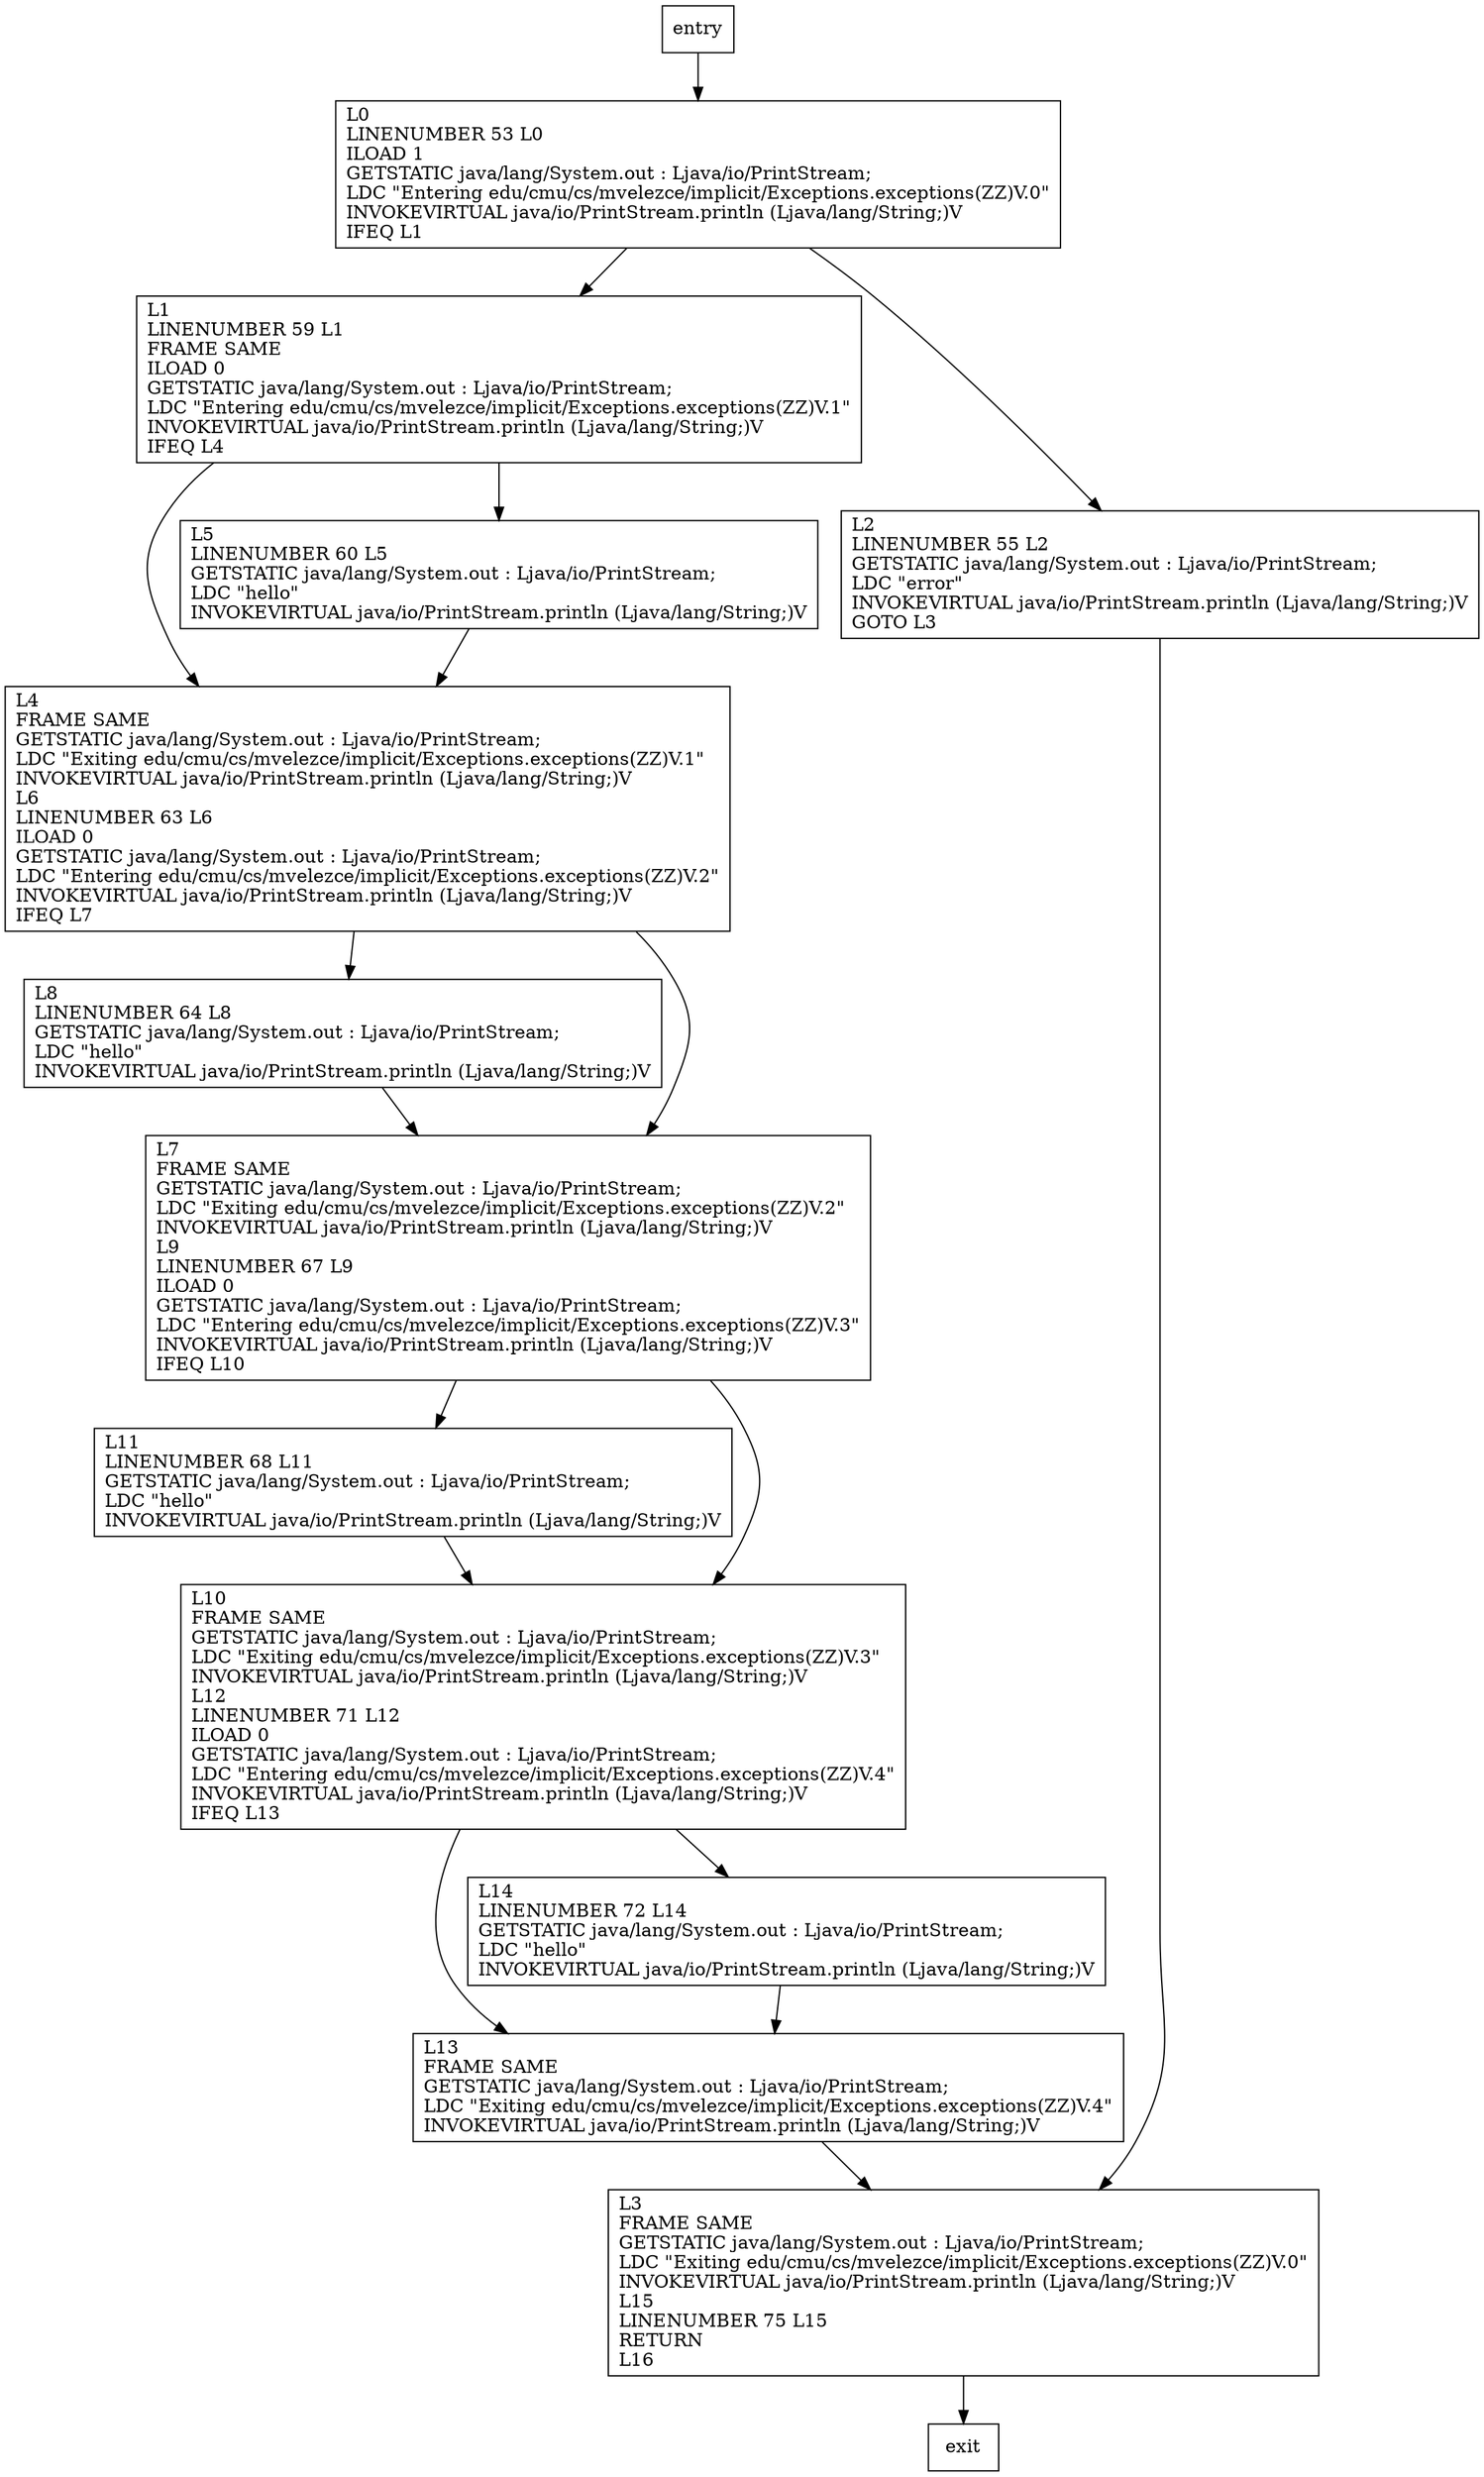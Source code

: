 digraph exceptions {
node [shape=record];
1678709153 [label="L0\lLINENUMBER 53 L0\lILOAD 1\lGETSTATIC java/lang/System.out : Ljava/io/PrintStream;\lLDC \"Entering edu/cmu/cs/mvelezce/implicit/Exceptions.exceptions(ZZ)V.0\"\lINVOKEVIRTUAL java/io/PrintStream.println (Ljava/lang/String;)V\lIFEQ L1\l"];
2015301874 [label="L3\lFRAME SAME\lGETSTATIC java/lang/System.out : Ljava/io/PrintStream;\lLDC \"Exiting edu/cmu/cs/mvelezce/implicit/Exceptions.exceptions(ZZ)V.0\"\lINVOKEVIRTUAL java/io/PrintStream.println (Ljava/lang/String;)V\lL15\lLINENUMBER 75 L15\lRETURN\lL16\l"];
1064154107 [label="L8\lLINENUMBER 64 L8\lGETSTATIC java/lang/System.out : Ljava/io/PrintStream;\lLDC \"hello\"\lINVOKEVIRTUAL java/io/PrintStream.println (Ljava/lang/String;)V\l"];
415565467 [label="L11\lLINENUMBER 68 L11\lGETSTATIC java/lang/System.out : Ljava/io/PrintStream;\lLDC \"hello\"\lINVOKEVIRTUAL java/io/PrintStream.println (Ljava/lang/String;)V\l"];
1756207614 [label="L13\lFRAME SAME\lGETSTATIC java/lang/System.out : Ljava/io/PrintStream;\lLDC \"Exiting edu/cmu/cs/mvelezce/implicit/Exceptions.exceptions(ZZ)V.4\"\lINVOKEVIRTUAL java/io/PrintStream.println (Ljava/lang/String;)V\l"];
1688782916 [label="L4\lFRAME SAME\lGETSTATIC java/lang/System.out : Ljava/io/PrintStream;\lLDC \"Exiting edu/cmu/cs/mvelezce/implicit/Exceptions.exceptions(ZZ)V.1\"\lINVOKEVIRTUAL java/io/PrintStream.println (Ljava/lang/String;)V\lL6\lLINENUMBER 63 L6\lILOAD 0\lGETSTATIC java/lang/System.out : Ljava/io/PrintStream;\lLDC \"Entering edu/cmu/cs/mvelezce/implicit/Exceptions.exceptions(ZZ)V.2\"\lINVOKEVIRTUAL java/io/PrintStream.println (Ljava/lang/String;)V\lIFEQ L7\l"];
2059592603 [label="L1\lLINENUMBER 59 L1\lFRAME SAME\lILOAD 0\lGETSTATIC java/lang/System.out : Ljava/io/PrintStream;\lLDC \"Entering edu/cmu/cs/mvelezce/implicit/Exceptions.exceptions(ZZ)V.1\"\lINVOKEVIRTUAL java/io/PrintStream.println (Ljava/lang/String;)V\lIFEQ L4\l"];
2016828666 [label="L5\lLINENUMBER 60 L5\lGETSTATIC java/lang/System.out : Ljava/io/PrintStream;\lLDC \"hello\"\lINVOKEVIRTUAL java/io/PrintStream.println (Ljava/lang/String;)V\l"];
1390301622 [label="L7\lFRAME SAME\lGETSTATIC java/lang/System.out : Ljava/io/PrintStream;\lLDC \"Exiting edu/cmu/cs/mvelezce/implicit/Exceptions.exceptions(ZZ)V.2\"\lINVOKEVIRTUAL java/io/PrintStream.println (Ljava/lang/String;)V\lL9\lLINENUMBER 67 L9\lILOAD 0\lGETSTATIC java/lang/System.out : Ljava/io/PrintStream;\lLDC \"Entering edu/cmu/cs/mvelezce/implicit/Exceptions.exceptions(ZZ)V.3\"\lINVOKEVIRTUAL java/io/PrintStream.println (Ljava/lang/String;)V\lIFEQ L10\l"];
973936431 [label="L10\lFRAME SAME\lGETSTATIC java/lang/System.out : Ljava/io/PrintStream;\lLDC \"Exiting edu/cmu/cs/mvelezce/implicit/Exceptions.exceptions(ZZ)V.3\"\lINVOKEVIRTUAL java/io/PrintStream.println (Ljava/lang/String;)V\lL12\lLINENUMBER 71 L12\lILOAD 0\lGETSTATIC java/lang/System.out : Ljava/io/PrintStream;\lLDC \"Entering edu/cmu/cs/mvelezce/implicit/Exceptions.exceptions(ZZ)V.4\"\lINVOKEVIRTUAL java/io/PrintStream.println (Ljava/lang/String;)V\lIFEQ L13\l"];
1214133948 [label="L14\lLINENUMBER 72 L14\lGETSTATIC java/lang/System.out : Ljava/io/PrintStream;\lLDC \"hello\"\lINVOKEVIRTUAL java/io/PrintStream.println (Ljava/lang/String;)V\l"];
1544614339 [label="L2\lLINENUMBER 55 L2\lGETSTATIC java/lang/System.out : Ljava/io/PrintStream;\lLDC \"error\"\lINVOKEVIRTUAL java/io/PrintStream.println (Ljava/lang/String;)V\lGOTO L3\l"];
entry;
exit;
1678709153 -> 2059592603;
1678709153 -> 1544614339;
1064154107 -> 1390301622;
1756207614 -> 2015301874;
973936431 -> 1756207614;
973936431 -> 1214133948;
1544614339 -> 2015301874;
2015301874 -> exit;
entry -> 1678709153;
415565467 -> 973936431;
1688782916 -> 1064154107;
1688782916 -> 1390301622;
2059592603 -> 1688782916;
2059592603 -> 2016828666;
2016828666 -> 1688782916;
1390301622 -> 415565467;
1390301622 -> 973936431;
1214133948 -> 1756207614;
}
